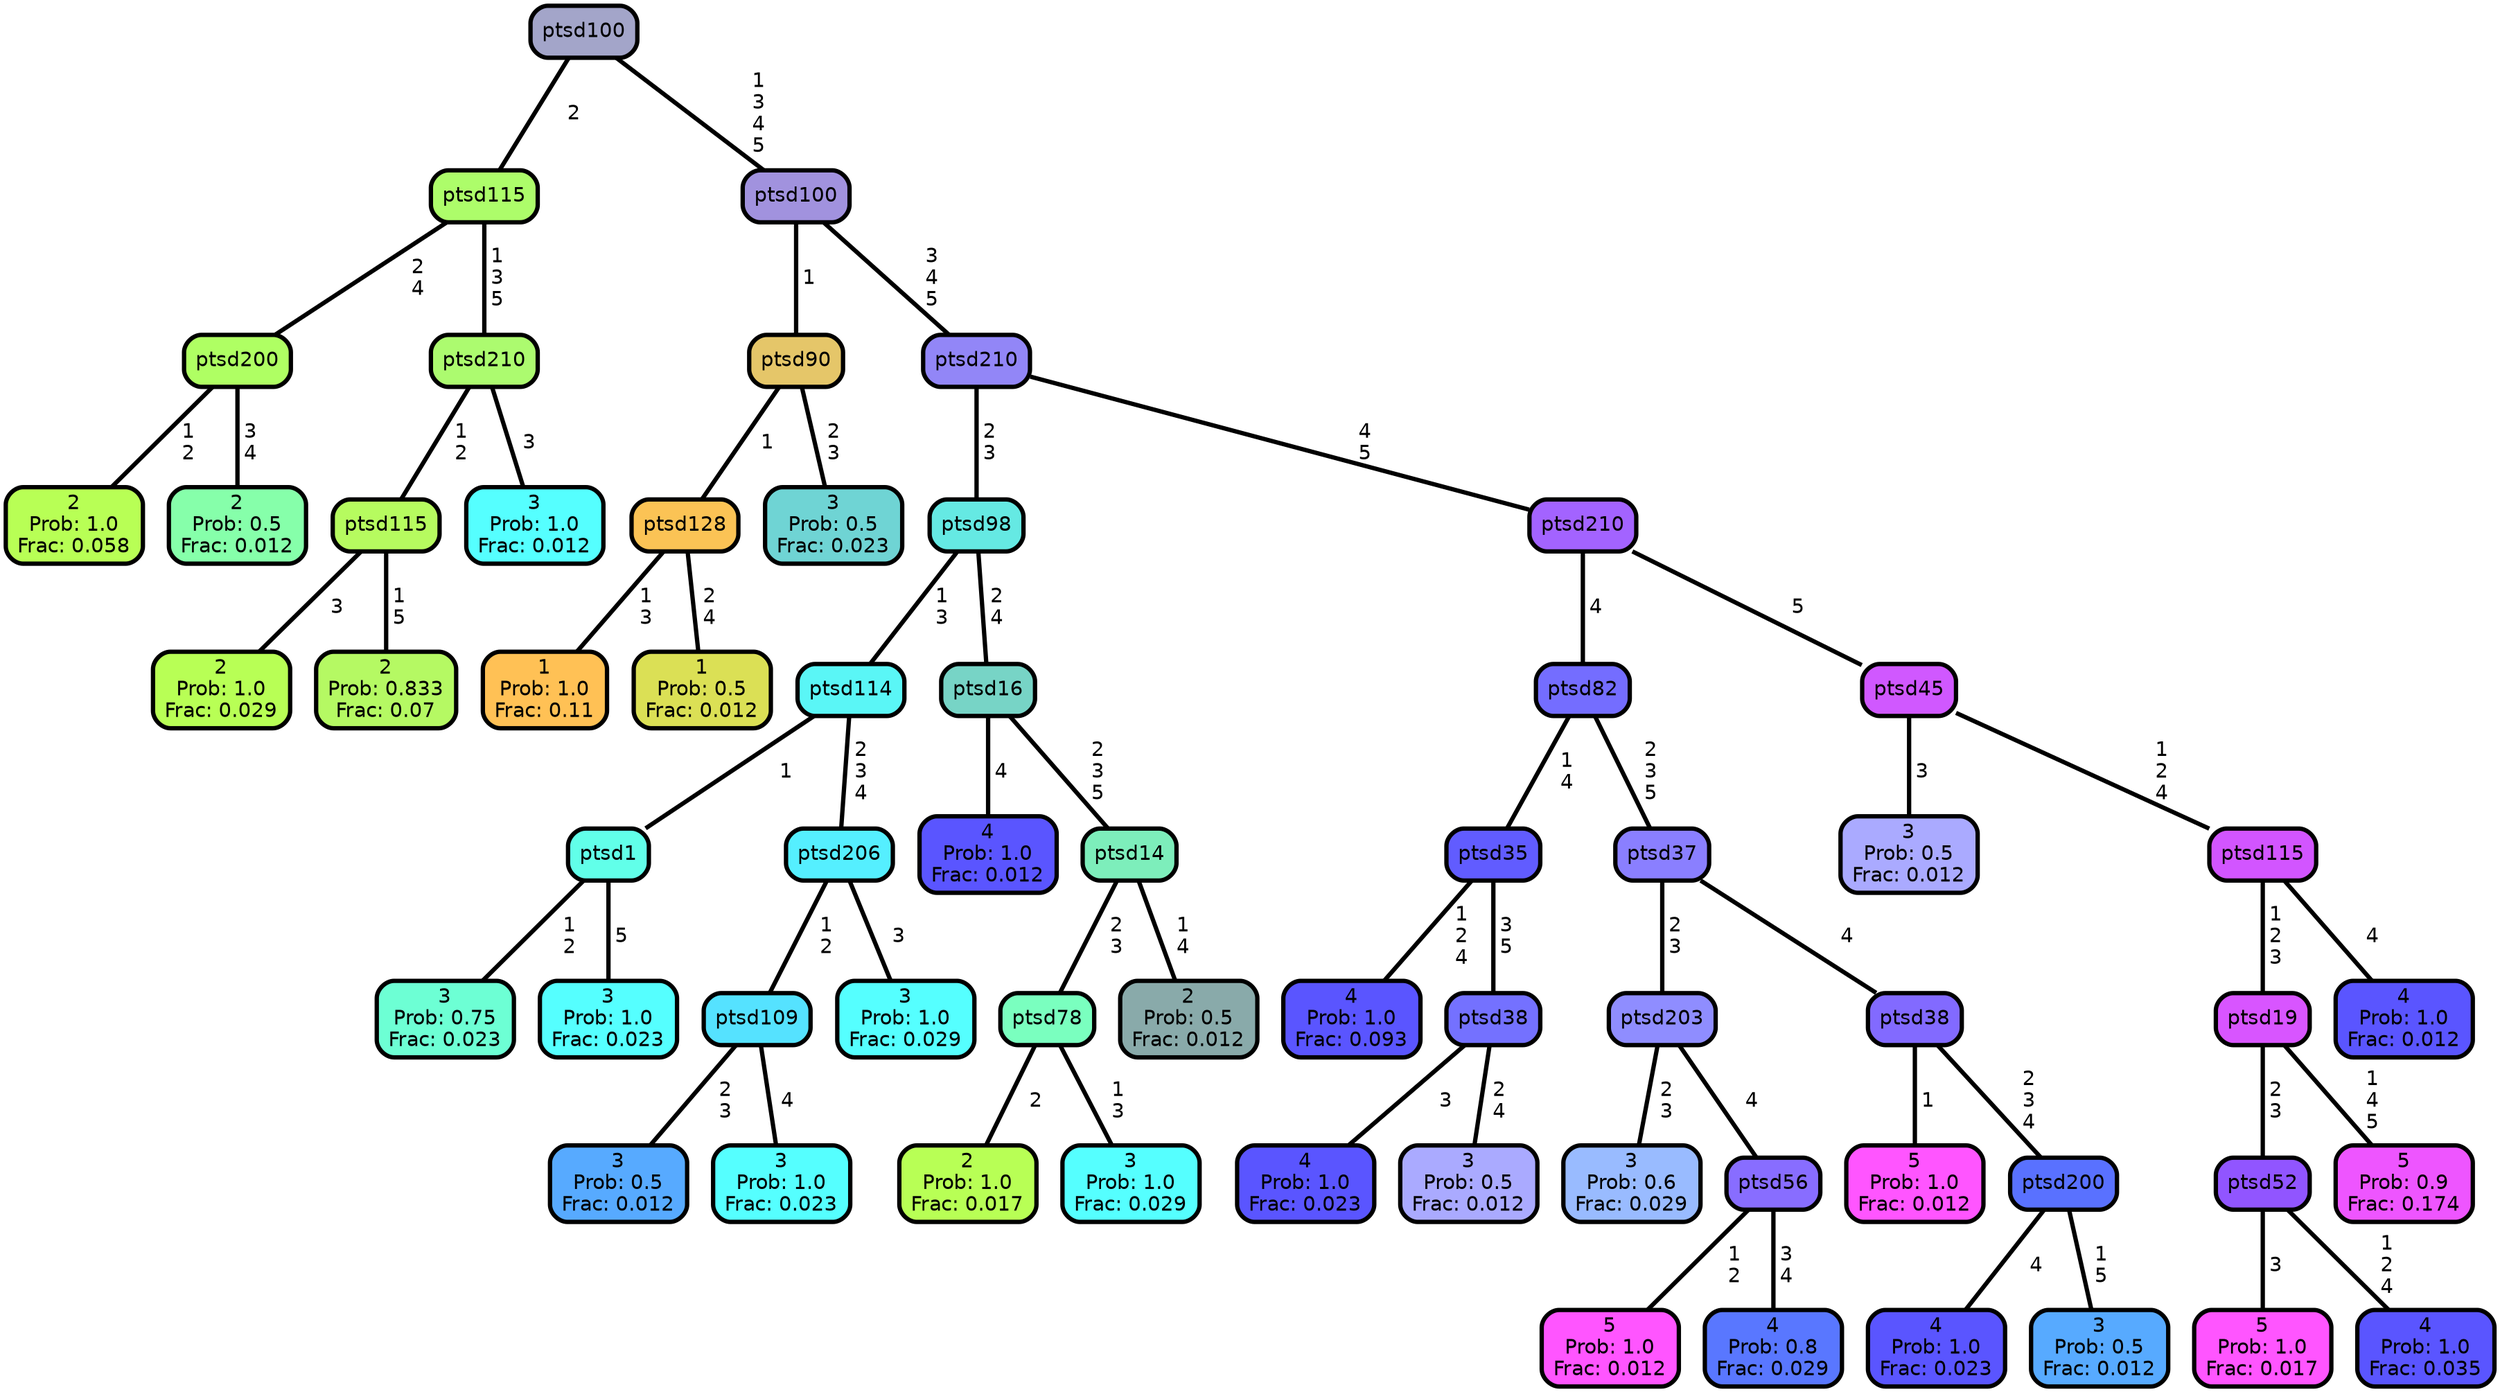 graph Tree {
node [shape=box, style="filled, rounded",color="black",penwidth="3",fontcolor="black",                 fontname=helvetica] ;
graph [ranksep="0 equally", splines=straight,                 bgcolor=transparent, dpi=200] ;
edge [fontname=helvetica, color=black] ;
0 [label="2
Prob: 1.0
Frac: 0.058", fillcolor="#b8ff55"] ;
1 [label="ptsd200", fillcolor="#afff63"] ;
2 [label="2
Prob: 0.5
Frac: 0.012", fillcolor="#86ffaa"] ;
3 [label="ptsd115", fillcolor="#adfd6a"] ;
4 [label="2
Prob: 1.0
Frac: 0.029", fillcolor="#b8ff55"] ;
5 [label="ptsd115", fillcolor="#b6fb5f"] ;
6 [label="2
Prob: 0.833
Frac: 0.07", fillcolor="#b5f963"] ;
7 [label="ptsd210", fillcolor="#acfb6f"] ;
8 [label="3
Prob: 1.0
Frac: 0.012", fillcolor="#55ffff"] ;
9 [label="ptsd100", fillcolor="#a3a5c9"] ;
10 [label="1
Prob: 1.0
Frac: 0.11", fillcolor="#ffc155"] ;
11 [label="ptsd128", fillcolor="#fbc355"] ;
12 [label="1
Prob: 0.5
Frac: 0.012", fillcolor="#dbe055"] ;
13 [label="ptsd90", fillcolor="#e5c669"] ;
14 [label="3
Prob: 0.5
Frac: 0.023", fillcolor="#6fd4d4"] ;
15 [label="ptsd100", fillcolor="#a192de"] ;
16 [label="3
Prob: 0.75
Frac: 0.023", fillcolor="#6dffd4"] ;
17 [label="ptsd1", fillcolor="#61ffe9"] ;
18 [label="3
Prob: 1.0
Frac: 0.023", fillcolor="#55ffff"] ;
19 [label="ptsd114", fillcolor="#5af6f6"] ;
20 [label="3
Prob: 0.5
Frac: 0.012", fillcolor="#57aaff"] ;
21 [label="ptsd109", fillcolor="#55e2ff"] ;
22 [label="3
Prob: 1.0
Frac: 0.023", fillcolor="#55ffff"] ;
23 [label="ptsd206", fillcolor="#55efff"] ;
24 [label="3
Prob: 1.0
Frac: 0.029", fillcolor="#55ffff"] ;
25 [label="ptsd98", fillcolor="#65e9e3"] ;
26 [label="4
Prob: 1.0
Frac: 0.012", fillcolor="#5a55ff"] ;
27 [label="ptsd16", fillcolor="#77d4c6"] ;
28 [label="2
Prob: 1.0
Frac: 0.017", fillcolor="#b8ff55"] ;
29 [label="ptsd78", fillcolor="#7affbf"] ;
30 [label="3
Prob: 1.0
Frac: 0.029", fillcolor="#55ffff"] ;
31 [label="ptsd14", fillcolor="#7deebb"] ;
32 [label="2
Prob: 0.5
Frac: 0.012", fillcolor="#89aaaa"] ;
33 [label="ptsd210", fillcolor="#9286f7"] ;
34 [label="4
Prob: 1.0
Frac: 0.093", fillcolor="#5a55ff"] ;
35 [label="ptsd35", fillcolor="#615cff"] ;
36 [label="4
Prob: 1.0
Frac: 0.023", fillcolor="#5a55ff"] ;
37 [label="ptsd38", fillcolor="#7471ff"] ;
38 [label="3
Prob: 0.5
Frac: 0.012", fillcolor="#aaaaff"] ;
39 [label="ptsd82", fillcolor="#746dff"] ;
40 [label="3
Prob: 0.6
Frac: 0.029", fillcolor="#99bbff"] ;
41 [label="ptsd203", fillcolor="#8f8dff"] ;
42 [label="5
Prob: 1.0
Frac: 0.012", fillcolor="#ff55ff"] ;
43 [label="ptsd56", fillcolor="#886dff"] ;
44 [label="4
Prob: 0.8
Frac: 0.029", fillcolor="#5977ff"] ;
45 [label="ptsd37", fillcolor="#8a7fff"] ;
46 [label="5
Prob: 1.0
Frac: 0.012", fillcolor="#ff55ff"] ;
47 [label="ptsd38", fillcolor="#826aff"] ;
48 [label="4
Prob: 1.0
Frac: 0.023", fillcolor="#5a55ff"] ;
49 [label="ptsd200", fillcolor="#5971ff"] ;
50 [label="3
Prob: 0.5
Frac: 0.012", fillcolor="#57aaff"] ;
51 [label="ptsd210", fillcolor="#a363ff"] ;
52 [label="3
Prob: 0.5
Frac: 0.012", fillcolor="#aaaaff"] ;
53 [label="ptsd45", fillcolor="#d058ff"] ;
54 [label="5
Prob: 1.0
Frac: 0.017", fillcolor="#ff55ff"] ;
55 [label="ptsd52", fillcolor="#9155ff"] ;
56 [label="4
Prob: 1.0
Frac: 0.035", fillcolor="#5a55ff"] ;
57 [label="ptsd19", fillcolor="#d855ff"] ;
58 [label="5
Prob: 0.9
Frac: 0.174", fillcolor="#ee55ff"] ;
59 [label="ptsd115", fillcolor="#d255ff"] ;
60 [label="4
Prob: 1.0
Frac: 0.012", fillcolor="#5a55ff"] ;
1 -- 0 [label=" 1\n 2",penwidth=3] ;
1 -- 2 [label=" 3\n 4",penwidth=3] ;
3 -- 1 [label=" 2\n 4",penwidth=3] ;
3 -- 7 [label=" 1\n 3\n 5",penwidth=3] ;
5 -- 4 [label=" 3",penwidth=3] ;
5 -- 6 [label=" 1\n 5",penwidth=3] ;
7 -- 5 [label=" 1\n 2",penwidth=3] ;
7 -- 8 [label=" 3",penwidth=3] ;
9 -- 3 [label=" 2",penwidth=3] ;
9 -- 15 [label=" 1\n 3\n 4\n 5",penwidth=3] ;
11 -- 10 [label=" 1\n 3",penwidth=3] ;
11 -- 12 [label=" 2\n 4",penwidth=3] ;
13 -- 11 [label=" 1",penwidth=3] ;
13 -- 14 [label=" 2\n 3",penwidth=3] ;
15 -- 13 [label=" 1",penwidth=3] ;
15 -- 33 [label=" 3\n 4\n 5",penwidth=3] ;
17 -- 16 [label=" 1\n 2",penwidth=3] ;
17 -- 18 [label=" 5",penwidth=3] ;
19 -- 17 [label=" 1",penwidth=3] ;
19 -- 23 [label=" 2\n 3\n 4",penwidth=3] ;
21 -- 20 [label=" 2\n 3",penwidth=3] ;
21 -- 22 [label=" 4",penwidth=3] ;
23 -- 21 [label=" 1\n 2",penwidth=3] ;
23 -- 24 [label=" 3",penwidth=3] ;
25 -- 19 [label=" 1\n 3",penwidth=3] ;
25 -- 27 [label=" 2\n 4",penwidth=3] ;
27 -- 26 [label=" 4",penwidth=3] ;
27 -- 31 [label=" 2\n 3\n 5",penwidth=3] ;
29 -- 28 [label=" 2",penwidth=3] ;
29 -- 30 [label=" 1\n 3",penwidth=3] ;
31 -- 29 [label=" 2\n 3",penwidth=3] ;
31 -- 32 [label=" 1\n 4",penwidth=3] ;
33 -- 25 [label=" 2\n 3",penwidth=3] ;
33 -- 51 [label=" 4\n 5",penwidth=3] ;
35 -- 34 [label=" 1\n 2\n 4",penwidth=3] ;
35 -- 37 [label=" 3\n 5",penwidth=3] ;
37 -- 36 [label=" 3",penwidth=3] ;
37 -- 38 [label=" 2\n 4",penwidth=3] ;
39 -- 35 [label=" 1\n 4",penwidth=3] ;
39 -- 45 [label=" 2\n 3\n 5",penwidth=3] ;
41 -- 40 [label=" 2\n 3",penwidth=3] ;
41 -- 43 [label=" 4",penwidth=3] ;
43 -- 42 [label=" 1\n 2",penwidth=3] ;
43 -- 44 [label=" 3\n 4",penwidth=3] ;
45 -- 41 [label=" 2\n 3",penwidth=3] ;
45 -- 47 [label=" 4",penwidth=3] ;
47 -- 46 [label=" 1",penwidth=3] ;
47 -- 49 [label=" 2\n 3\n 4",penwidth=3] ;
49 -- 48 [label=" 4",penwidth=3] ;
49 -- 50 [label=" 1\n 5",penwidth=3] ;
51 -- 39 [label=" 4",penwidth=3] ;
51 -- 53 [label=" 5",penwidth=3] ;
53 -- 52 [label=" 3",penwidth=3] ;
53 -- 59 [label=" 1\n 2\n 4",penwidth=3] ;
55 -- 54 [label=" 3",penwidth=3] ;
55 -- 56 [label=" 1\n 2\n 4",penwidth=3] ;
57 -- 55 [label=" 2\n 3",penwidth=3] ;
57 -- 58 [label=" 1\n 4\n 5",penwidth=3] ;
59 -- 57 [label=" 1\n 2\n 3",penwidth=3] ;
59 -- 60 [label=" 4",penwidth=3] ;
{rank = same;}}